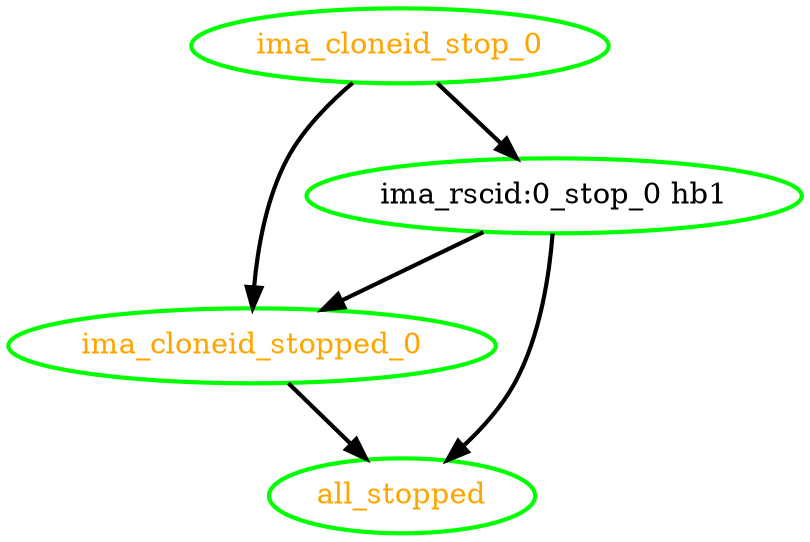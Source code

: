  digraph "g" {
"all_stopped" [ style=bold color="green" fontcolor="orange"  ]
"ima_cloneid_stop_0" -> "ima_cloneid_stopped_0" [ style = bold]
"ima_cloneid_stop_0" -> "ima_rscid:0_stop_0 hb1" [ style = bold]
"ima_cloneid_stop_0" [ style=bold color="green" fontcolor="orange"  ]
"ima_cloneid_stopped_0" -> "all_stopped" [ style = bold]
"ima_cloneid_stopped_0" [ style=bold color="green" fontcolor="orange"  ]
"ima_rscid:0_stop_0 hb1" -> "all_stopped" [ style = bold]
"ima_rscid:0_stop_0 hb1" -> "ima_cloneid_stopped_0" [ style = bold]
"ima_rscid:0_stop_0 hb1" [ style=bold color="green" fontcolor="black"  ]
}
